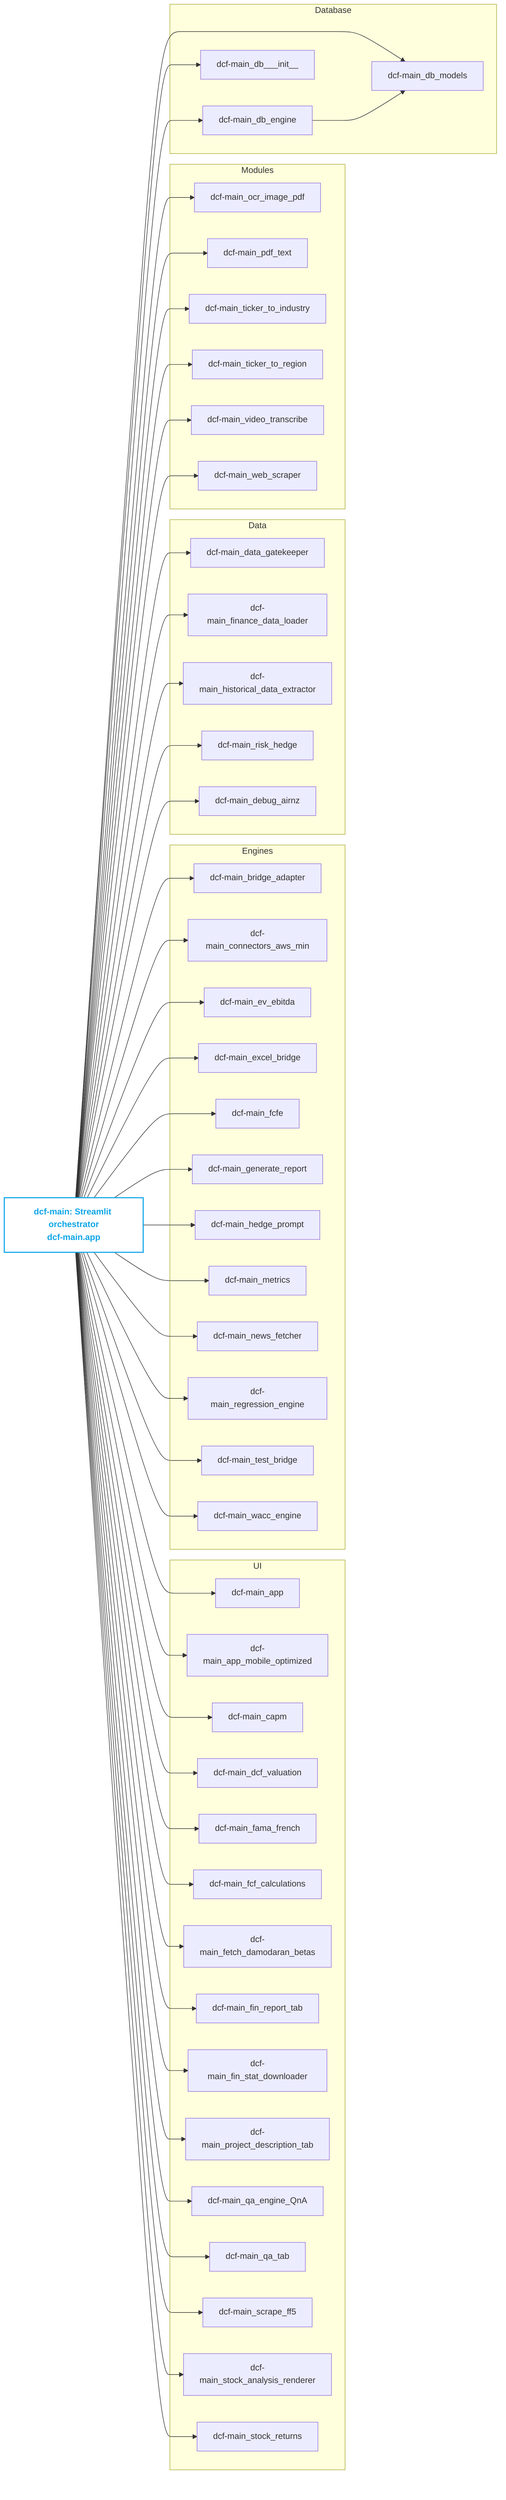 flowchart LR
  %% ---- Hub ----
  HUB["dcf-main: Streamlit orchestrator<br/>dcf-main.app"]:::hub

  %% ---- Groups ----
  subgraph UI["UI"]
    ui_app["dcf-main_app"]
    ui_app_mob["dcf-main_app_mobile_optimized"]
    ui_capm["dcf-main_capm"]
    ui_dcf_val["dcf-main_dcf_valuation"]
    ui_fama["dcf-main_fama_french"]
    ui_fcf["dcf-main_fcf_calculations"]
    ui_fetch_betas["dcf-main_fetch_damodaran_betas"]
    ui_fin_report["dcf-main_fin_report_tab"]
    ui_fin_down["dcf-main_fin_stat_downloader"]
    ui_proj_desc["dcf-main_project_description_tab"]
    ui_qa["dcf-main_qa_engine_QnA"]
    ui_qa_tab["dcf-main_qa_tab"]
    ui_scrape_ff5["dcf-main_scrape_ff5"]
    ui_stock_rend["dcf-main_stock_analysis_renderer"]
    ui_stock_ret["dcf-main_stock_returns"]
  end

  subgraph EN["Engines"]
    eng_bridge["dcf-main_bridge_adapter"]
    eng_connectors["dcf-main_connectors_aws_min"]
    eng_ev["dcf-main_ev_ebitda"]
    eng_excel["dcf-main_excel_bridge"]
    eng_fcfe["dcf-main_fcfe"]
    eng_gen_report["dcf-main_generate_report"]
    eng_hedge_prompt["dcf-main_hedge_prompt"]
    eng_metrics["dcf-main_metrics"]
    eng_news["dcf-main_news_fetcher"]
    eng_reg["dcf-main_regression_engine"]
    eng_test["dcf-main_test_bridge"]
    eng_wacc["dcf-main_wacc_engine"]
  end

  subgraph DATA["Data"]
    data_gate["dcf-main_data_gatekeeper"]
    data_fin_load["dcf-main_finance_data_loader"]
    data_hist["dcf-main_historical_data_extractor"]
    data_risk["dcf-main_risk_hedge"]
    data_debug["dcf-main_debug_airnz"]
  end

  subgraph MOD["Modules"]
    mod_ocr["dcf-main_ocr_image_pdf"]
    mod_pdf["dcf-main_pdf_text"]
    mod_ind["dcf-main_ticker_to_industry"]
    mod_reg["dcf-main_ticker_to_region"]
    mod_vid["dcf-main_video_transcribe"]
    mod_web["dcf-main_web_scraper"]
  end

  subgraph DB["Database"]
    db_engine["dcf-main_db_engine"]
    db_models["dcf-main_db_models"]
    db_init["dcf-main_db___init__"]
  end

  %% ---- Wiring: connect hub to group nodes (compact form) ----
  HUB --> ui_app & ui_app_mob & ui_capm & ui_dcf_val & ui_fama & ui_fcf & ui_fetch_betas & ui_fin_report & ui_fin_down & ui_proj_desc & ui_qa & ui_qa_tab & ui_scrape_ff5 & ui_stock_rend & ui_stock_ret

  HUB --> eng_bridge & eng_connectors & eng_ev & eng_excel & eng_fcfe & eng_gen_report & eng_hedge_prompt & eng_metrics & eng_news & eng_reg & eng_test & eng_wacc

  HUB --> data_gate & data_fin_load & data_hist & data_risk & data_debug

  HUB --> mod_ocr & mod_pdf & mod_ind & mod_reg & mod_vid & mod_web

  HUB --> db_engine & db_models & db_init

  %% Keep your original DB edge
  db_engine --> db_models

  %% ---- Minimal styling that GitHub supports ----
  classDef hub fill:#ffffff,stroke:#0ea5e9,stroke-width:2px,font-weight:bold,color:#0ea5e9;